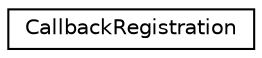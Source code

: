 digraph "Graphical Class Hierarchy"
{
 // LATEX_PDF_SIZE
  edge [fontname="Helvetica",fontsize="10",labelfontname="Helvetica",labelfontsize="10"];
  node [fontname="Helvetica",fontsize="10",shape=record];
  rankdir="LR";
  Node0 [label="CallbackRegistration",height=0.2,width=0.4,color="black", fillcolor="white", style="filled",URL="$structoperations__research_1_1math__opt_1_1_callback_registration.html",tooltip=" "];
}
